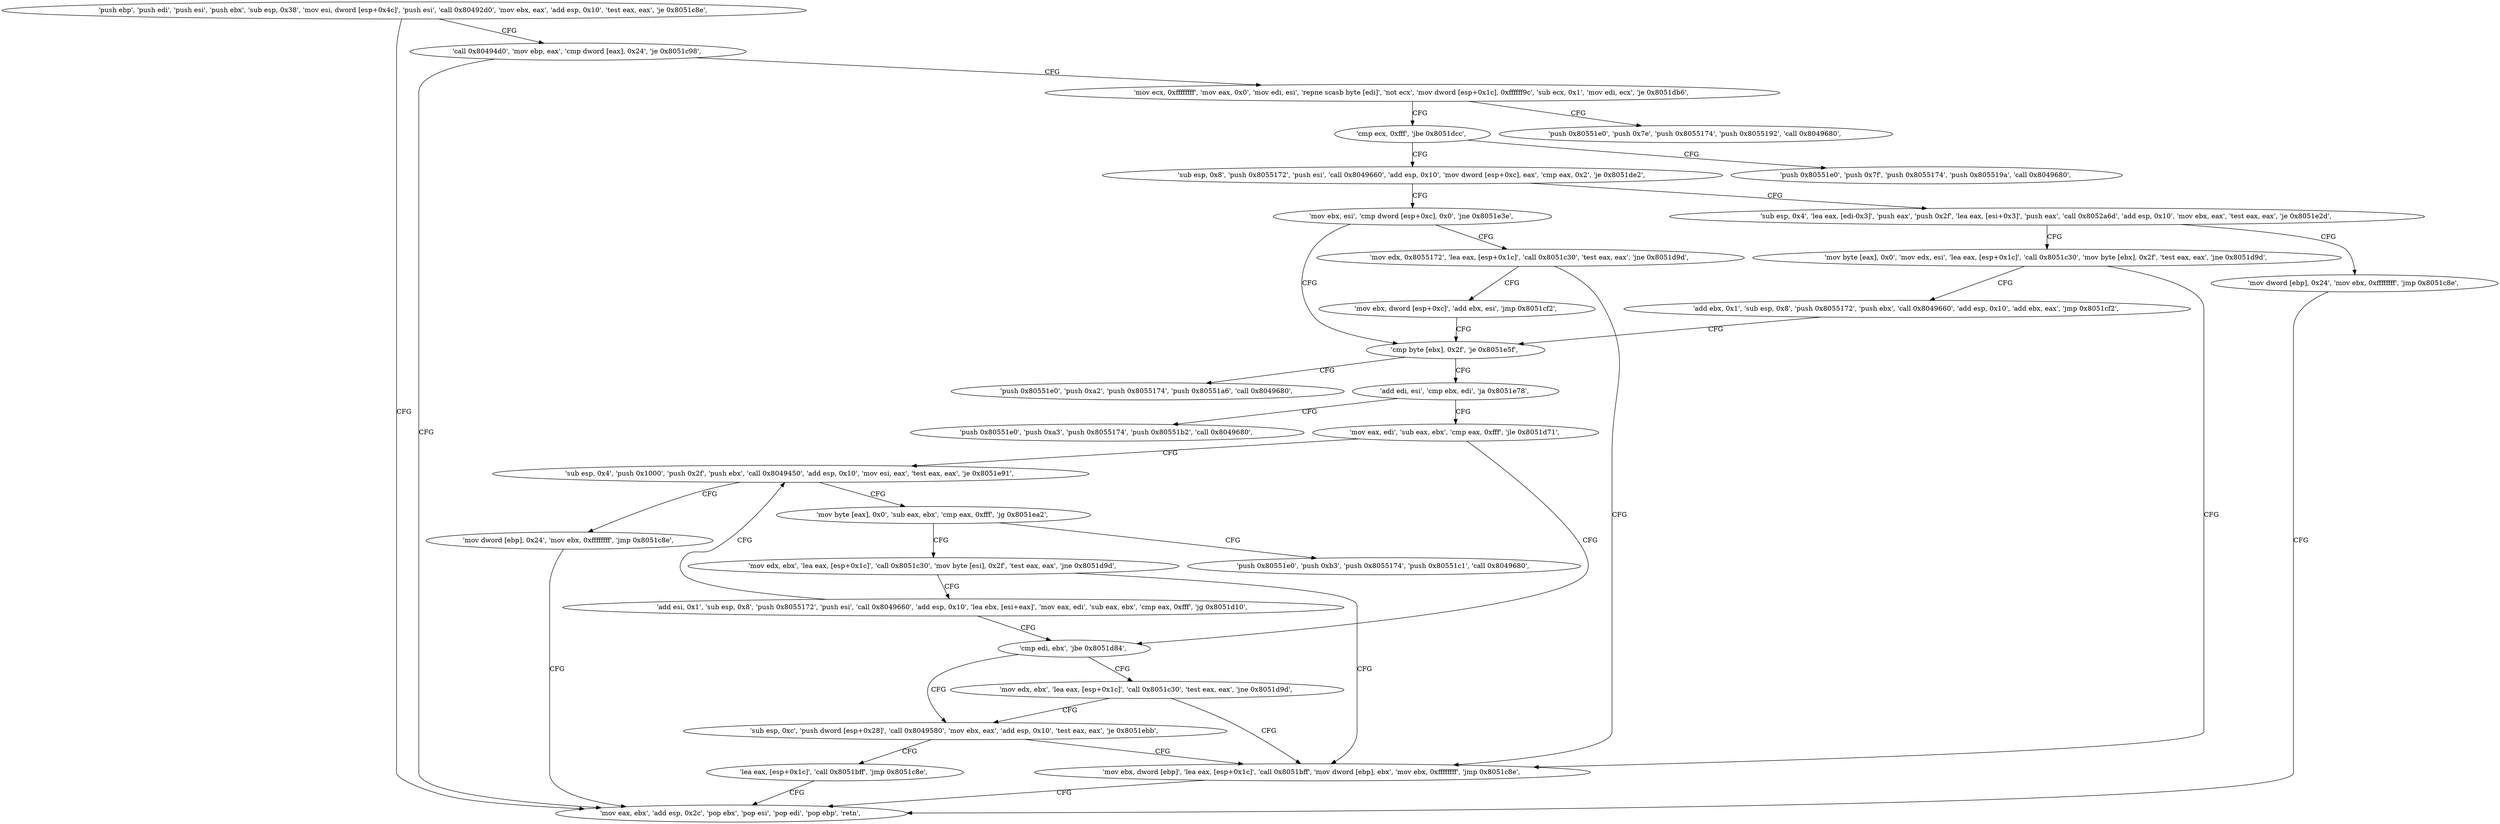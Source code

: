 digraph "func" {
"134552680" [label = "'push ebp', 'push edi', 'push esi', 'push ebx', 'sub esp, 0x38', 'mov esi, dword [esp+0x4c]', 'push esi', 'call 0x80492d0', 'mov ebx, eax', 'add esp, 0x10', 'test eax, eax', 'je 0x8051c8e', " ]
"134552718" [label = "'mov eax, ebx', 'add esp, 0x2c', 'pop ebx', 'pop esi', 'pop edi', 'pop ebp', 'retn', " ]
"134552706" [label = "'call 0x80494d0', 'mov ebp, eax', 'cmp dword [eax], 0x24', 'je 0x8051c98', " ]
"134552728" [label = "'mov ecx, 0xffffffff', 'mov eax, 0x0', 'mov edi, esi', 'repne scasb byte [edi]', 'not ecx', 'mov dword [esp+0x1c], 0xffffff9c', 'sub ecx, 0x1', 'mov edi, ecx', 'je 0x8051db6', " ]
"134553014" [label = "'push 0x80551e0', 'push 0x7e', 'push 0x8055174', 'push 0x8055192', 'call 0x8049680', " ]
"134552763" [label = "'cmp ecx, 0xfff', 'jbe 0x8051dcc', " ]
"134553036" [label = "'push 0x80551e0', 'push 0x7f', 'push 0x8055174', 'push 0x805519a', 'call 0x8049680', " ]
"134552775" [label = "'sub esp, 0x8', 'push 0x8055172', 'push esi', 'call 0x8049660', 'add esp, 0x10', 'mov dword [esp+0xc], eax', 'cmp eax, 0x2', 'je 0x8051de2', " ]
"134553058" [label = "'sub esp, 0x4', 'lea eax, [edi-0x3]', 'push eax', 'push 0x2f', 'lea eax, [esi+0x3]', 'push eax', 'call 0x8052a6d', 'add esp, 0x10', 'mov ebx, eax', 'test eax, eax', 'je 0x8051e2d', " ]
"134552805" [label = "'mov ebx, esi', 'cmp dword [esp+0xc], 0x0', 'jne 0x8051e3e', " ]
"134553133" [label = "'mov dword [ebp], 0x24', 'mov ebx, 0xffffffff', 'jmp 0x8051c8e', " ]
"134553085" [label = "'mov byte [eax], 0x0', 'mov edx, esi', 'lea eax, [esp+0x1c]', 'call 0x8051c30', 'mov byte [ebx], 0x2f', 'test eax, eax', 'jne 0x8051d9d', " ]
"134553150" [label = "'mov edx, 0x8055172', 'lea eax, [esp+0x1c]', 'call 0x8051c30', 'test eax, eax', 'jne 0x8051d9d', " ]
"134552818" [label = "'cmp byte [ebx], 0x2f', 'je 0x8051e5f', " ]
"134552989" [label = "'mov ebx, dword [ebp]', 'lea eax, [esp+0x1c]', 'call 0x8051bff', 'mov dword [ebp], ebx', 'mov ebx, 0xffffffff', 'jmp 0x8051c8e', " ]
"134553106" [label = "'add ebx, 0x1', 'sub esp, 0x8', 'push 0x8055172', 'push ebx', 'call 0x8049660', 'add esp, 0x10', 'add ebx, eax', 'jmp 0x8051cf2', " ]
"134553172" [label = "'mov ebx, dword [esp+0xc]', 'add ebx, esi', 'jmp 0x8051cf2', " ]
"134553183" [label = "'push 0x80551e0', 'push 0xa2', 'push 0x8055174', 'push 0x80551a6', 'call 0x8049680', " ]
"134552827" [label = "'add edi, esi', 'cmp ebx, edi', 'ja 0x8051e78', " ]
"134553208" [label = "'push 0x80551e0', 'push 0xa3', 'push 0x8055174', 'push 0x80551b2', 'call 0x8049680', " ]
"134552837" [label = "'mov eax, edi', 'sub eax, ebx', 'cmp eax, 0xfff', 'jle 0x8051d71', " ]
"134552945" [label = "'cmp edi, ebx', 'jbe 0x8051d84', " ]
"134552848" [label = "'sub esp, 0x4', 'push 0x1000', 'push 0x2f', 'push ebx', 'call 0x8049450', 'add esp, 0x10', 'mov esi, eax', 'test eax, eax', 'je 0x8051e91', " ]
"134552964" [label = "'sub esp, 0xc', 'push dword [esp+0x28]', 'call 0x8049580', 'mov ebx, eax', 'add esp, 0x10', 'test eax, eax', 'je 0x8051ebb', " ]
"134552949" [label = "'mov edx, ebx', 'lea eax, [esp+0x1c]', 'call 0x8051c30', 'test eax, eax', 'jne 0x8051d9d', " ]
"134553233" [label = "'mov dword [ebp], 0x24', 'mov ebx, 0xffffffff', 'jmp 0x8051c8e', " ]
"134552877" [label = "'mov byte [eax], 0x0', 'sub eax, ebx', 'cmp eax, 0xfff', 'jg 0x8051ea2', " ]
"134553275" [label = "'lea eax, [esp+0x1c]', 'call 0x8051bff', 'jmp 0x8051c8e', " ]
"134553250" [label = "'push 0x80551e0', 'push 0xb3', 'push 0x8055174', 'push 0x80551c1', 'call 0x8049680', " ]
"134552893" [label = "'mov edx, ebx', 'lea eax, [esp+0x1c]', 'call 0x8051c30', 'mov byte [esi], 0x2f', 'test eax, eax', 'jne 0x8051d9d', " ]
"134552911" [label = "'add esi, 0x1', 'sub esp, 0x8', 'push 0x8055172', 'push esi', 'call 0x8049660', 'add esp, 0x10', 'lea ebx, [esi+eax]', 'mov eax, edi', 'sub eax, ebx', 'cmp eax, 0xfff', 'jg 0x8051d10', " ]
"134552680" -> "134552718" [ label = "CFG" ]
"134552680" -> "134552706" [ label = "CFG" ]
"134552706" -> "134552728" [ label = "CFG" ]
"134552706" -> "134552718" [ label = "CFG" ]
"134552728" -> "134553014" [ label = "CFG" ]
"134552728" -> "134552763" [ label = "CFG" ]
"134552763" -> "134553036" [ label = "CFG" ]
"134552763" -> "134552775" [ label = "CFG" ]
"134552775" -> "134553058" [ label = "CFG" ]
"134552775" -> "134552805" [ label = "CFG" ]
"134553058" -> "134553133" [ label = "CFG" ]
"134553058" -> "134553085" [ label = "CFG" ]
"134552805" -> "134553150" [ label = "CFG" ]
"134552805" -> "134552818" [ label = "CFG" ]
"134553133" -> "134552718" [ label = "CFG" ]
"134553085" -> "134552989" [ label = "CFG" ]
"134553085" -> "134553106" [ label = "CFG" ]
"134553150" -> "134552989" [ label = "CFG" ]
"134553150" -> "134553172" [ label = "CFG" ]
"134552818" -> "134553183" [ label = "CFG" ]
"134552818" -> "134552827" [ label = "CFG" ]
"134552989" -> "134552718" [ label = "CFG" ]
"134553106" -> "134552818" [ label = "CFG" ]
"134553172" -> "134552818" [ label = "CFG" ]
"134552827" -> "134553208" [ label = "CFG" ]
"134552827" -> "134552837" [ label = "CFG" ]
"134552837" -> "134552945" [ label = "CFG" ]
"134552837" -> "134552848" [ label = "CFG" ]
"134552945" -> "134552964" [ label = "CFG" ]
"134552945" -> "134552949" [ label = "CFG" ]
"134552848" -> "134553233" [ label = "CFG" ]
"134552848" -> "134552877" [ label = "CFG" ]
"134552964" -> "134553275" [ label = "CFG" ]
"134552964" -> "134552989" [ label = "CFG" ]
"134552949" -> "134552989" [ label = "CFG" ]
"134552949" -> "134552964" [ label = "CFG" ]
"134553233" -> "134552718" [ label = "CFG" ]
"134552877" -> "134553250" [ label = "CFG" ]
"134552877" -> "134552893" [ label = "CFG" ]
"134553275" -> "134552718" [ label = "CFG" ]
"134552893" -> "134552989" [ label = "CFG" ]
"134552893" -> "134552911" [ label = "CFG" ]
"134552911" -> "134552848" [ label = "CFG" ]
"134552911" -> "134552945" [ label = "CFG" ]
}
